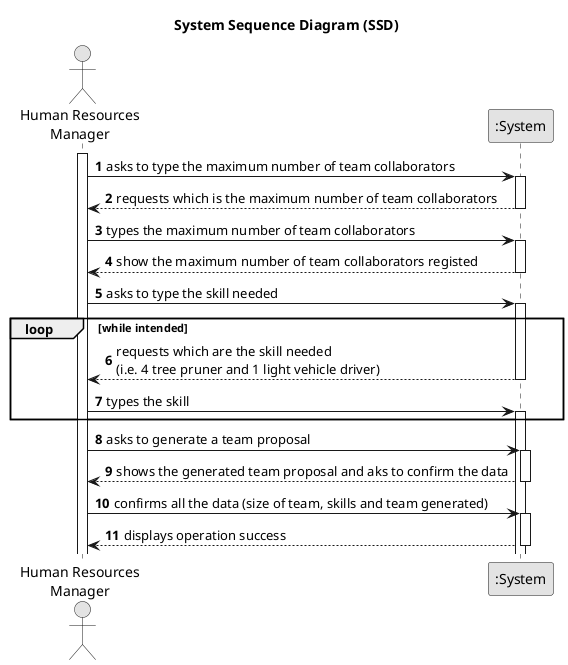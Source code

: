 @startuml
skinparam monochrome true
skinparam packageStyle rectangle
skinparam shadowing false

title System Sequence Diagram (SSD)

autonumber

actor "Human Resources\nManager" as HRM
participant ":System" as System

activate HRM

    HRM -> System : asks to type the maximum number of team collaborators
    activate System

        System --> HRM : requests which is the maximum number of team collaborators
    deactivate System

    HRM -> System : types the maximum number of team collaborators
    activate System

        System --> HRM : show the maximum number of team collaborators registed
    deactivate System

    HRM -> System : asks to type the skill needed
    activate System

    loop while intended

            System --> HRM : requests which are the skill needed\n(i.e. 4 tree pruner and 1 light vehicle driver)
        deactivate System

        HRM -> System : types the skill
        activate System

    end

    HRM -> System : asks to generate a team proposal
    activate System

        System --> HRM : shows the generated team proposal and aks to confirm the data
    deactivate System

    HRM -> System : confirms all the data (size of team, skills and team generated)
    activate System

        System --> HRM : displays operation success
    deactivate System


@enduml